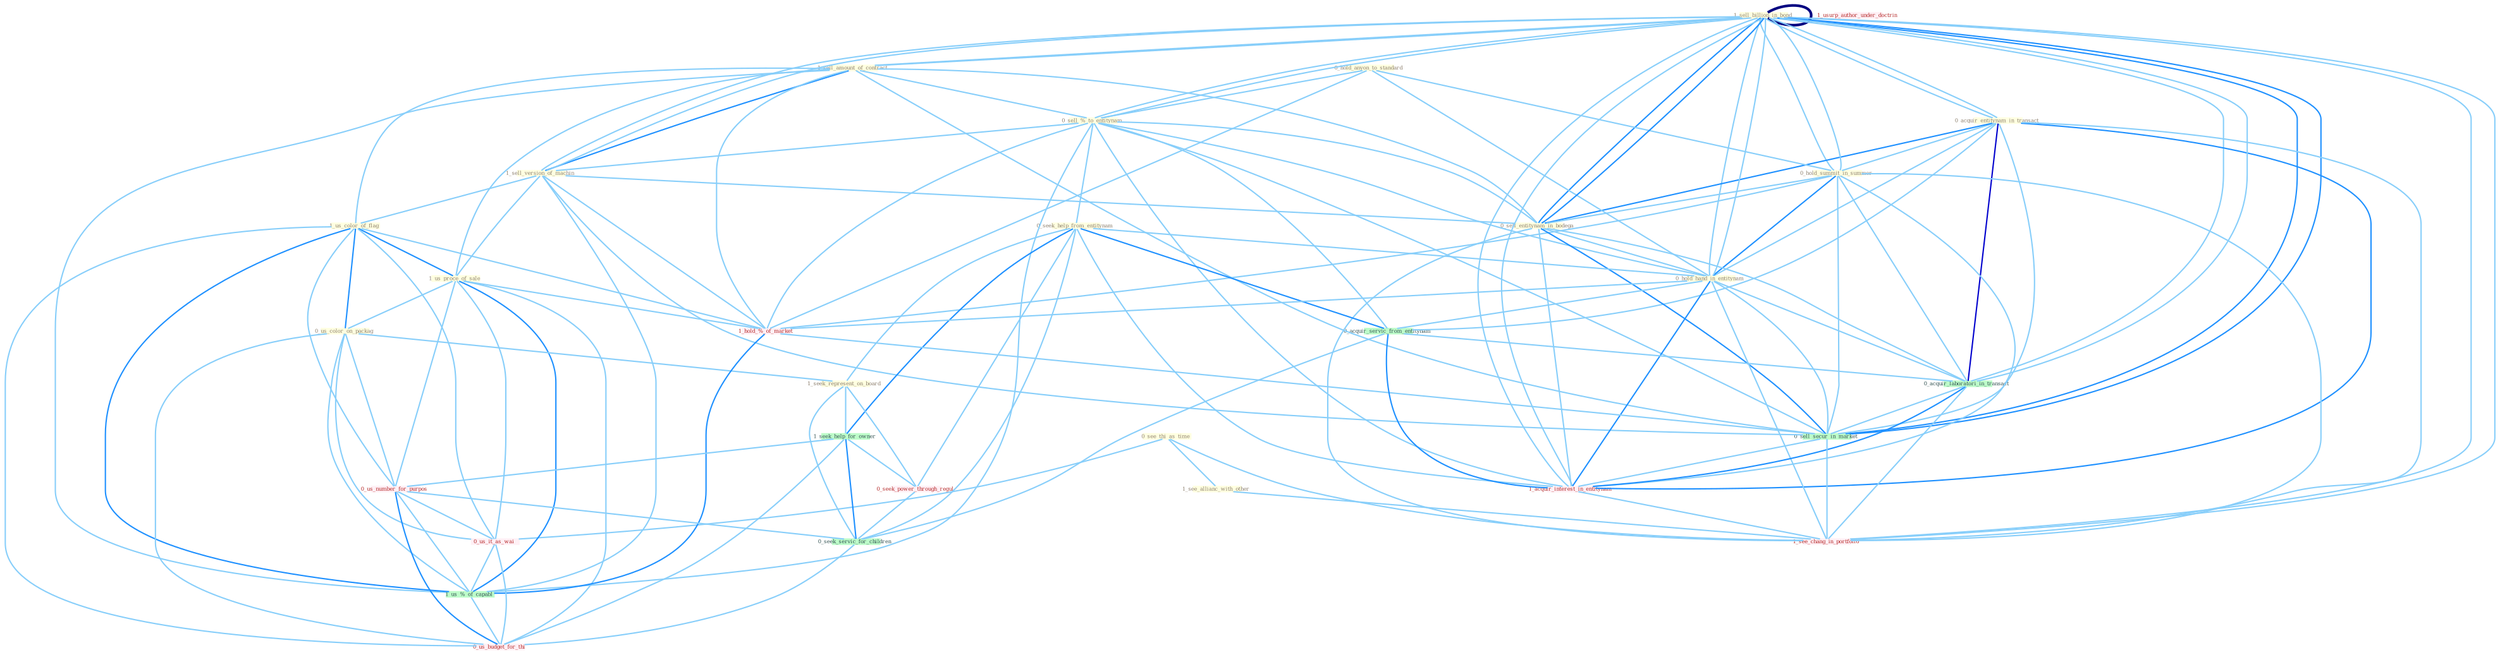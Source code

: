 Graph G{ 
    node
    [shape=polygon,style=filled,width=.5,height=.06,color="#BDFCC9",fixedsize=true,fontsize=4,
    fontcolor="#2f4f4f"];
    {node
    [color="#ffffe0", fontcolor="#8b7d6b"] "1_sell_billion_in_bond " "0_acquir_entitynam_in_transact " "1_sell_amount_of_contract " "0_hold_anyon_to_standard " "0_see_thi_as_time " "0_hold_summit_in_summer " "0_sell_%_to_entitynam " "1_sell_version_of_machin " "1_us_color_of_flag " "0_sell_entitynam_in_bodega " "0_seek_help_from_entitynam " "0_hold_hand_in_entitynam " "1_see_allianc_with_other " "1_us_proce_of_sale " "0_us_color_on_packag " "1_seek_represent_on_board "}
{node [color="#fff0f5", fontcolor="#b22222"] "1_hold_%_of_market " "0_seek_power_through_regul " "0_us_number_for_purpos " "1_sell_billion_in_bond " "0_us_it_as_wai " "1_usurp_author_under_doctrin " "1_acquir_interest_in_entitynam " "1_see_chang_in_portfolio " "0_us_budget_for_thi "}
edge [color="#B0E2FF"];

	"1_sell_billion_in_bond " -- "0_acquir_entitynam_in_transact " [w="1", color="#87cefa" ];
	"1_sell_billion_in_bond " -- "1_sell_amount_of_contract " [w="1", color="#87cefa" ];
	"1_sell_billion_in_bond " -- "0_hold_summit_in_summer " [w="1", color="#87cefa" ];
	"1_sell_billion_in_bond " -- "0_sell_%_to_entitynam " [w="1", color="#87cefa" ];
	"1_sell_billion_in_bond " -- "1_sell_version_of_machin " [w="1", color="#87cefa" ];
	"1_sell_billion_in_bond " -- "0_sell_entitynam_in_bodega " [w="2", color="#1e90ff" , len=0.8];
	"1_sell_billion_in_bond " -- "0_hold_hand_in_entitynam " [w="1", color="#87cefa" ];
	"1_sell_billion_in_bond " -- "0_acquir_laboratori_in_transact " [w="1", color="#87cefa" ];
	"1_sell_billion_in_bond " -- "1_sell_billion_in_bond " [w="4", style=bold, color="#000080", len=0.4];
	"1_sell_billion_in_bond " -- "0_sell_secur_in_market " [w="2", color="#1e90ff" , len=0.8];
	"1_sell_billion_in_bond " -- "1_acquir_interest_in_entitynam " [w="1", color="#87cefa" ];
	"1_sell_billion_in_bond " -- "1_see_chang_in_portfolio " [w="1", color="#87cefa" ];
	"0_acquir_entitynam_in_transact " -- "0_hold_summit_in_summer " [w="1", color="#87cefa" ];
	"0_acquir_entitynam_in_transact " -- "0_sell_entitynam_in_bodega " [w="2", color="#1e90ff" , len=0.8];
	"0_acquir_entitynam_in_transact " -- "0_hold_hand_in_entitynam " [w="1", color="#87cefa" ];
	"0_acquir_entitynam_in_transact " -- "0_acquir_servic_from_entitynam " [w="1", color="#87cefa" ];
	"0_acquir_entitynam_in_transact " -- "0_acquir_laboratori_in_transact " [w="3", color="#0000cd" , len=0.6];
	"0_acquir_entitynam_in_transact " -- "1_sell_billion_in_bond " [w="1", color="#87cefa" ];
	"0_acquir_entitynam_in_transact " -- "0_sell_secur_in_market " [w="1", color="#87cefa" ];
	"0_acquir_entitynam_in_transact " -- "1_acquir_interest_in_entitynam " [w="2", color="#1e90ff" , len=0.8];
	"0_acquir_entitynam_in_transact " -- "1_see_chang_in_portfolio " [w="1", color="#87cefa" ];
	"1_sell_amount_of_contract " -- "0_sell_%_to_entitynam " [w="1", color="#87cefa" ];
	"1_sell_amount_of_contract " -- "1_sell_version_of_machin " [w="2", color="#1e90ff" , len=0.8];
	"1_sell_amount_of_contract " -- "1_us_color_of_flag " [w="1", color="#87cefa" ];
	"1_sell_amount_of_contract " -- "0_sell_entitynam_in_bodega " [w="1", color="#87cefa" ];
	"1_sell_amount_of_contract " -- "1_us_proce_of_sale " [w="1", color="#87cefa" ];
	"1_sell_amount_of_contract " -- "1_hold_%_of_market " [w="1", color="#87cefa" ];
	"1_sell_amount_of_contract " -- "1_sell_billion_in_bond " [w="1", color="#87cefa" ];
	"1_sell_amount_of_contract " -- "1_us_%_of_capabl " [w="1", color="#87cefa" ];
	"1_sell_amount_of_contract " -- "0_sell_secur_in_market " [w="1", color="#87cefa" ];
	"0_hold_anyon_to_standard " -- "0_hold_summit_in_summer " [w="1", color="#87cefa" ];
	"0_hold_anyon_to_standard " -- "0_sell_%_to_entitynam " [w="1", color="#87cefa" ];
	"0_hold_anyon_to_standard " -- "0_hold_hand_in_entitynam " [w="1", color="#87cefa" ];
	"0_hold_anyon_to_standard " -- "1_hold_%_of_market " [w="1", color="#87cefa" ];
	"0_see_thi_as_time " -- "1_see_allianc_with_other " [w="1", color="#87cefa" ];
	"0_see_thi_as_time " -- "0_us_it_as_wai " [w="1", color="#87cefa" ];
	"0_see_thi_as_time " -- "1_see_chang_in_portfolio " [w="1", color="#87cefa" ];
	"0_hold_summit_in_summer " -- "0_sell_entitynam_in_bodega " [w="1", color="#87cefa" ];
	"0_hold_summit_in_summer " -- "0_hold_hand_in_entitynam " [w="2", color="#1e90ff" , len=0.8];
	"0_hold_summit_in_summer " -- "1_hold_%_of_market " [w="1", color="#87cefa" ];
	"0_hold_summit_in_summer " -- "0_acquir_laboratori_in_transact " [w="1", color="#87cefa" ];
	"0_hold_summit_in_summer " -- "1_sell_billion_in_bond " [w="1", color="#87cefa" ];
	"0_hold_summit_in_summer " -- "0_sell_secur_in_market " [w="1", color="#87cefa" ];
	"0_hold_summit_in_summer " -- "1_acquir_interest_in_entitynam " [w="1", color="#87cefa" ];
	"0_hold_summit_in_summer " -- "1_see_chang_in_portfolio " [w="1", color="#87cefa" ];
	"0_sell_%_to_entitynam " -- "1_sell_version_of_machin " [w="1", color="#87cefa" ];
	"0_sell_%_to_entitynam " -- "0_sell_entitynam_in_bodega " [w="1", color="#87cefa" ];
	"0_sell_%_to_entitynam " -- "0_seek_help_from_entitynam " [w="1", color="#87cefa" ];
	"0_sell_%_to_entitynam " -- "0_hold_hand_in_entitynam " [w="1", color="#87cefa" ];
	"0_sell_%_to_entitynam " -- "0_acquir_servic_from_entitynam " [w="1", color="#87cefa" ];
	"0_sell_%_to_entitynam " -- "1_hold_%_of_market " [w="1", color="#87cefa" ];
	"0_sell_%_to_entitynam " -- "1_sell_billion_in_bond " [w="1", color="#87cefa" ];
	"0_sell_%_to_entitynam " -- "1_us_%_of_capabl " [w="1", color="#87cefa" ];
	"0_sell_%_to_entitynam " -- "0_sell_secur_in_market " [w="1", color="#87cefa" ];
	"0_sell_%_to_entitynam " -- "1_acquir_interest_in_entitynam " [w="1", color="#87cefa" ];
	"1_sell_version_of_machin " -- "1_us_color_of_flag " [w="1", color="#87cefa" ];
	"1_sell_version_of_machin " -- "0_sell_entitynam_in_bodega " [w="1", color="#87cefa" ];
	"1_sell_version_of_machin " -- "1_us_proce_of_sale " [w="1", color="#87cefa" ];
	"1_sell_version_of_machin " -- "1_hold_%_of_market " [w="1", color="#87cefa" ];
	"1_sell_version_of_machin " -- "1_sell_billion_in_bond " [w="1", color="#87cefa" ];
	"1_sell_version_of_machin " -- "1_us_%_of_capabl " [w="1", color="#87cefa" ];
	"1_sell_version_of_machin " -- "0_sell_secur_in_market " [w="1", color="#87cefa" ];
	"1_us_color_of_flag " -- "1_us_proce_of_sale " [w="2", color="#1e90ff" , len=0.8];
	"1_us_color_of_flag " -- "0_us_color_on_packag " [w="2", color="#1e90ff" , len=0.8];
	"1_us_color_of_flag " -- "1_hold_%_of_market " [w="1", color="#87cefa" ];
	"1_us_color_of_flag " -- "0_us_number_for_purpos " [w="1", color="#87cefa" ];
	"1_us_color_of_flag " -- "0_us_it_as_wai " [w="1", color="#87cefa" ];
	"1_us_color_of_flag " -- "1_us_%_of_capabl " [w="2", color="#1e90ff" , len=0.8];
	"1_us_color_of_flag " -- "0_us_budget_for_thi " [w="1", color="#87cefa" ];
	"0_sell_entitynam_in_bodega " -- "0_hold_hand_in_entitynam " [w="1", color="#87cefa" ];
	"0_sell_entitynam_in_bodega " -- "0_acquir_laboratori_in_transact " [w="1", color="#87cefa" ];
	"0_sell_entitynam_in_bodega " -- "1_sell_billion_in_bond " [w="2", color="#1e90ff" , len=0.8];
	"0_sell_entitynam_in_bodega " -- "0_sell_secur_in_market " [w="2", color="#1e90ff" , len=0.8];
	"0_sell_entitynam_in_bodega " -- "1_acquir_interest_in_entitynam " [w="1", color="#87cefa" ];
	"0_sell_entitynam_in_bodega " -- "1_see_chang_in_portfolio " [w="1", color="#87cefa" ];
	"0_seek_help_from_entitynam " -- "0_hold_hand_in_entitynam " [w="1", color="#87cefa" ];
	"0_seek_help_from_entitynam " -- "1_seek_represent_on_board " [w="1", color="#87cefa" ];
	"0_seek_help_from_entitynam " -- "1_seek_help_for_owner " [w="2", color="#1e90ff" , len=0.8];
	"0_seek_help_from_entitynam " -- "0_acquir_servic_from_entitynam " [w="2", color="#1e90ff" , len=0.8];
	"0_seek_help_from_entitynam " -- "0_seek_power_through_regul " [w="1", color="#87cefa" ];
	"0_seek_help_from_entitynam " -- "1_acquir_interest_in_entitynam " [w="1", color="#87cefa" ];
	"0_seek_help_from_entitynam " -- "0_seek_servic_for_children " [w="1", color="#87cefa" ];
	"0_hold_hand_in_entitynam " -- "0_acquir_servic_from_entitynam " [w="1", color="#87cefa" ];
	"0_hold_hand_in_entitynam " -- "1_hold_%_of_market " [w="1", color="#87cefa" ];
	"0_hold_hand_in_entitynam " -- "0_acquir_laboratori_in_transact " [w="1", color="#87cefa" ];
	"0_hold_hand_in_entitynam " -- "1_sell_billion_in_bond " [w="1", color="#87cefa" ];
	"0_hold_hand_in_entitynam " -- "0_sell_secur_in_market " [w="1", color="#87cefa" ];
	"0_hold_hand_in_entitynam " -- "1_acquir_interest_in_entitynam " [w="2", color="#1e90ff" , len=0.8];
	"0_hold_hand_in_entitynam " -- "1_see_chang_in_portfolio " [w="1", color="#87cefa" ];
	"1_see_allianc_with_other " -- "1_see_chang_in_portfolio " [w="1", color="#87cefa" ];
	"1_us_proce_of_sale " -- "0_us_color_on_packag " [w="1", color="#87cefa" ];
	"1_us_proce_of_sale " -- "1_hold_%_of_market " [w="1", color="#87cefa" ];
	"1_us_proce_of_sale " -- "0_us_number_for_purpos " [w="1", color="#87cefa" ];
	"1_us_proce_of_sale " -- "0_us_it_as_wai " [w="1", color="#87cefa" ];
	"1_us_proce_of_sale " -- "1_us_%_of_capabl " [w="2", color="#1e90ff" , len=0.8];
	"1_us_proce_of_sale " -- "0_us_budget_for_thi " [w="1", color="#87cefa" ];
	"0_us_color_on_packag " -- "1_seek_represent_on_board " [w="1", color="#87cefa" ];
	"0_us_color_on_packag " -- "0_us_number_for_purpos " [w="1", color="#87cefa" ];
	"0_us_color_on_packag " -- "0_us_it_as_wai " [w="1", color="#87cefa" ];
	"0_us_color_on_packag " -- "1_us_%_of_capabl " [w="1", color="#87cefa" ];
	"0_us_color_on_packag " -- "0_us_budget_for_thi " [w="1", color="#87cefa" ];
	"1_seek_represent_on_board " -- "1_seek_help_for_owner " [w="1", color="#87cefa" ];
	"1_seek_represent_on_board " -- "0_seek_power_through_regul " [w="1", color="#87cefa" ];
	"1_seek_represent_on_board " -- "0_seek_servic_for_children " [w="1", color="#87cefa" ];
	"1_seek_help_for_owner " -- "0_seek_power_through_regul " [w="1", color="#87cefa" ];
	"1_seek_help_for_owner " -- "0_us_number_for_purpos " [w="1", color="#87cefa" ];
	"1_seek_help_for_owner " -- "0_seek_servic_for_children " [w="2", color="#1e90ff" , len=0.8];
	"1_seek_help_for_owner " -- "0_us_budget_for_thi " [w="1", color="#87cefa" ];
	"0_acquir_servic_from_entitynam " -- "0_acquir_laboratori_in_transact " [w="1", color="#87cefa" ];
	"0_acquir_servic_from_entitynam " -- "1_acquir_interest_in_entitynam " [w="2", color="#1e90ff" , len=0.8];
	"0_acquir_servic_from_entitynam " -- "0_seek_servic_for_children " [w="1", color="#87cefa" ];
	"1_hold_%_of_market " -- "1_us_%_of_capabl " [w="2", color="#1e90ff" , len=0.8];
	"1_hold_%_of_market " -- "0_sell_secur_in_market " [w="1", color="#87cefa" ];
	"0_seek_power_through_regul " -- "0_seek_servic_for_children " [w="1", color="#87cefa" ];
	"0_us_number_for_purpos " -- "0_us_it_as_wai " [w="1", color="#87cefa" ];
	"0_us_number_for_purpos " -- "1_us_%_of_capabl " [w="1", color="#87cefa" ];
	"0_us_number_for_purpos " -- "0_seek_servic_for_children " [w="1", color="#87cefa" ];
	"0_us_number_for_purpos " -- "0_us_budget_for_thi " [w="2", color="#1e90ff" , len=0.8];
	"0_acquir_laboratori_in_transact " -- "1_sell_billion_in_bond " [w="1", color="#87cefa" ];
	"0_acquir_laboratori_in_transact " -- "0_sell_secur_in_market " [w="1", color="#87cefa" ];
	"0_acquir_laboratori_in_transact " -- "1_acquir_interest_in_entitynam " [w="2", color="#1e90ff" , len=0.8];
	"0_acquir_laboratori_in_transact " -- "1_see_chang_in_portfolio " [w="1", color="#87cefa" ];
	"1_sell_billion_in_bond " -- "0_sell_secur_in_market " [w="2", color="#1e90ff" , len=0.8];
	"1_sell_billion_in_bond " -- "1_acquir_interest_in_entitynam " [w="1", color="#87cefa" ];
	"1_sell_billion_in_bond " -- "1_see_chang_in_portfolio " [w="1", color="#87cefa" ];
	"0_us_it_as_wai " -- "1_us_%_of_capabl " [w="1", color="#87cefa" ];
	"0_us_it_as_wai " -- "0_us_budget_for_thi " [w="1", color="#87cefa" ];
	"1_us_%_of_capabl " -- "0_us_budget_for_thi " [w="1", color="#87cefa" ];
	"0_sell_secur_in_market " -- "1_acquir_interest_in_entitynam " [w="1", color="#87cefa" ];
	"0_sell_secur_in_market " -- "1_see_chang_in_portfolio " [w="1", color="#87cefa" ];
	"1_acquir_interest_in_entitynam " -- "1_see_chang_in_portfolio " [w="1", color="#87cefa" ];
	"0_seek_servic_for_children " -- "0_us_budget_for_thi " [w="1", color="#87cefa" ];
}